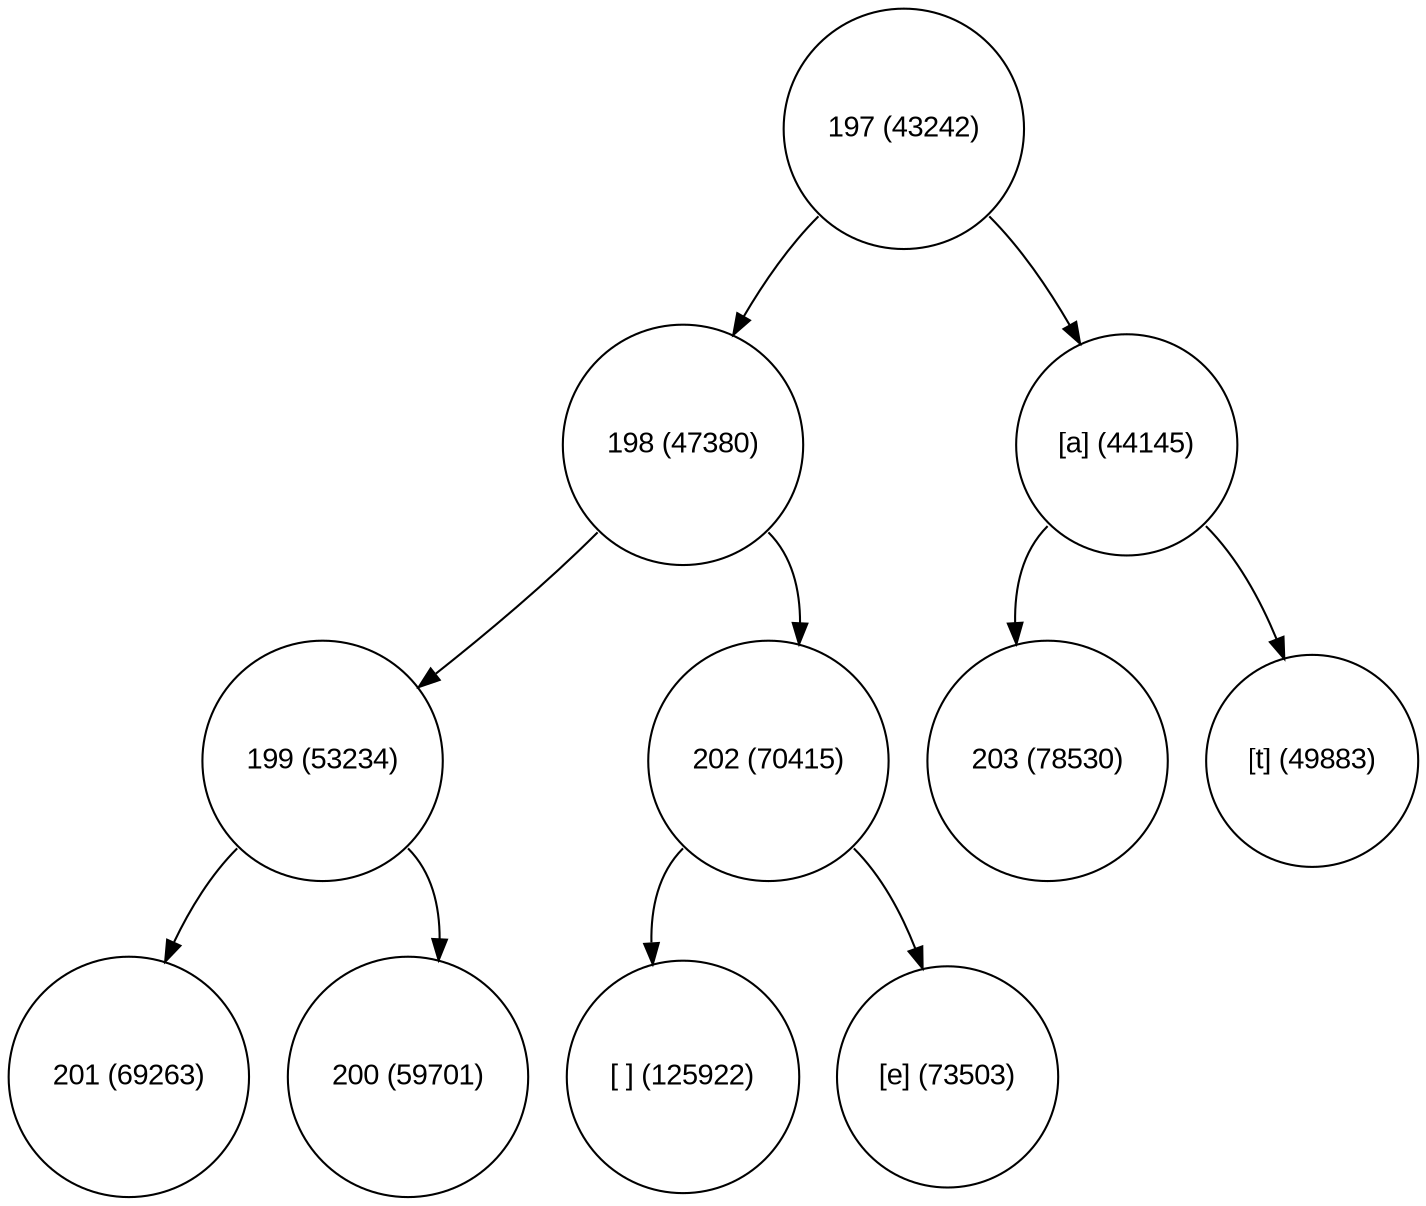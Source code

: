 digraph move_down {
	node [fontname="Arial", shape="circle", width=0.5]; 

	0 [label = "197 (43242)"];
	0:sw -> 1;
	1 [label = "198 (47380)"];
	1:sw -> 3;
	3 [label = "199 (53234)"];
	3:sw -> 7;
	7 [label = "201 (69263)"];
	3:se -> 8;
	8 [label = "200 (59701)"];
	1:se -> 4;
	4 [label = "202 (70415)"];
	4:sw -> 9;
	9 [label = "[ ] (125922)"];
	4:se -> 10;
	10 [label = "[e] (73503)"];
	0:se -> 2;
	2 [label = "[a] (44145)"];
	2:sw -> 5;
	5 [label = "203 (78530)"];
	2:se -> 6;
	6 [label = "[t] (49883)"];
}

